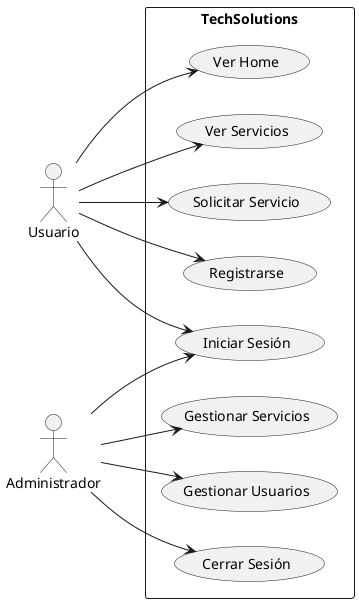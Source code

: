 @startuml
left to right direction
actor Usuario
actor Administrador

rectangle "TechSolutions" {
  Usuario --> (Ver Home)
  Usuario --> (Ver Servicios)
  Usuario --> (Solicitar Servicio)
  Usuario --> (Registrarse)
  Usuario --> (Iniciar Sesión)

  Administrador --> (Iniciar Sesión)
  Administrador --> (Gestionar Servicios)
  Administrador --> (Gestionar Usuarios)
  Administrador --> (Cerrar Sesión)
}
@enduml